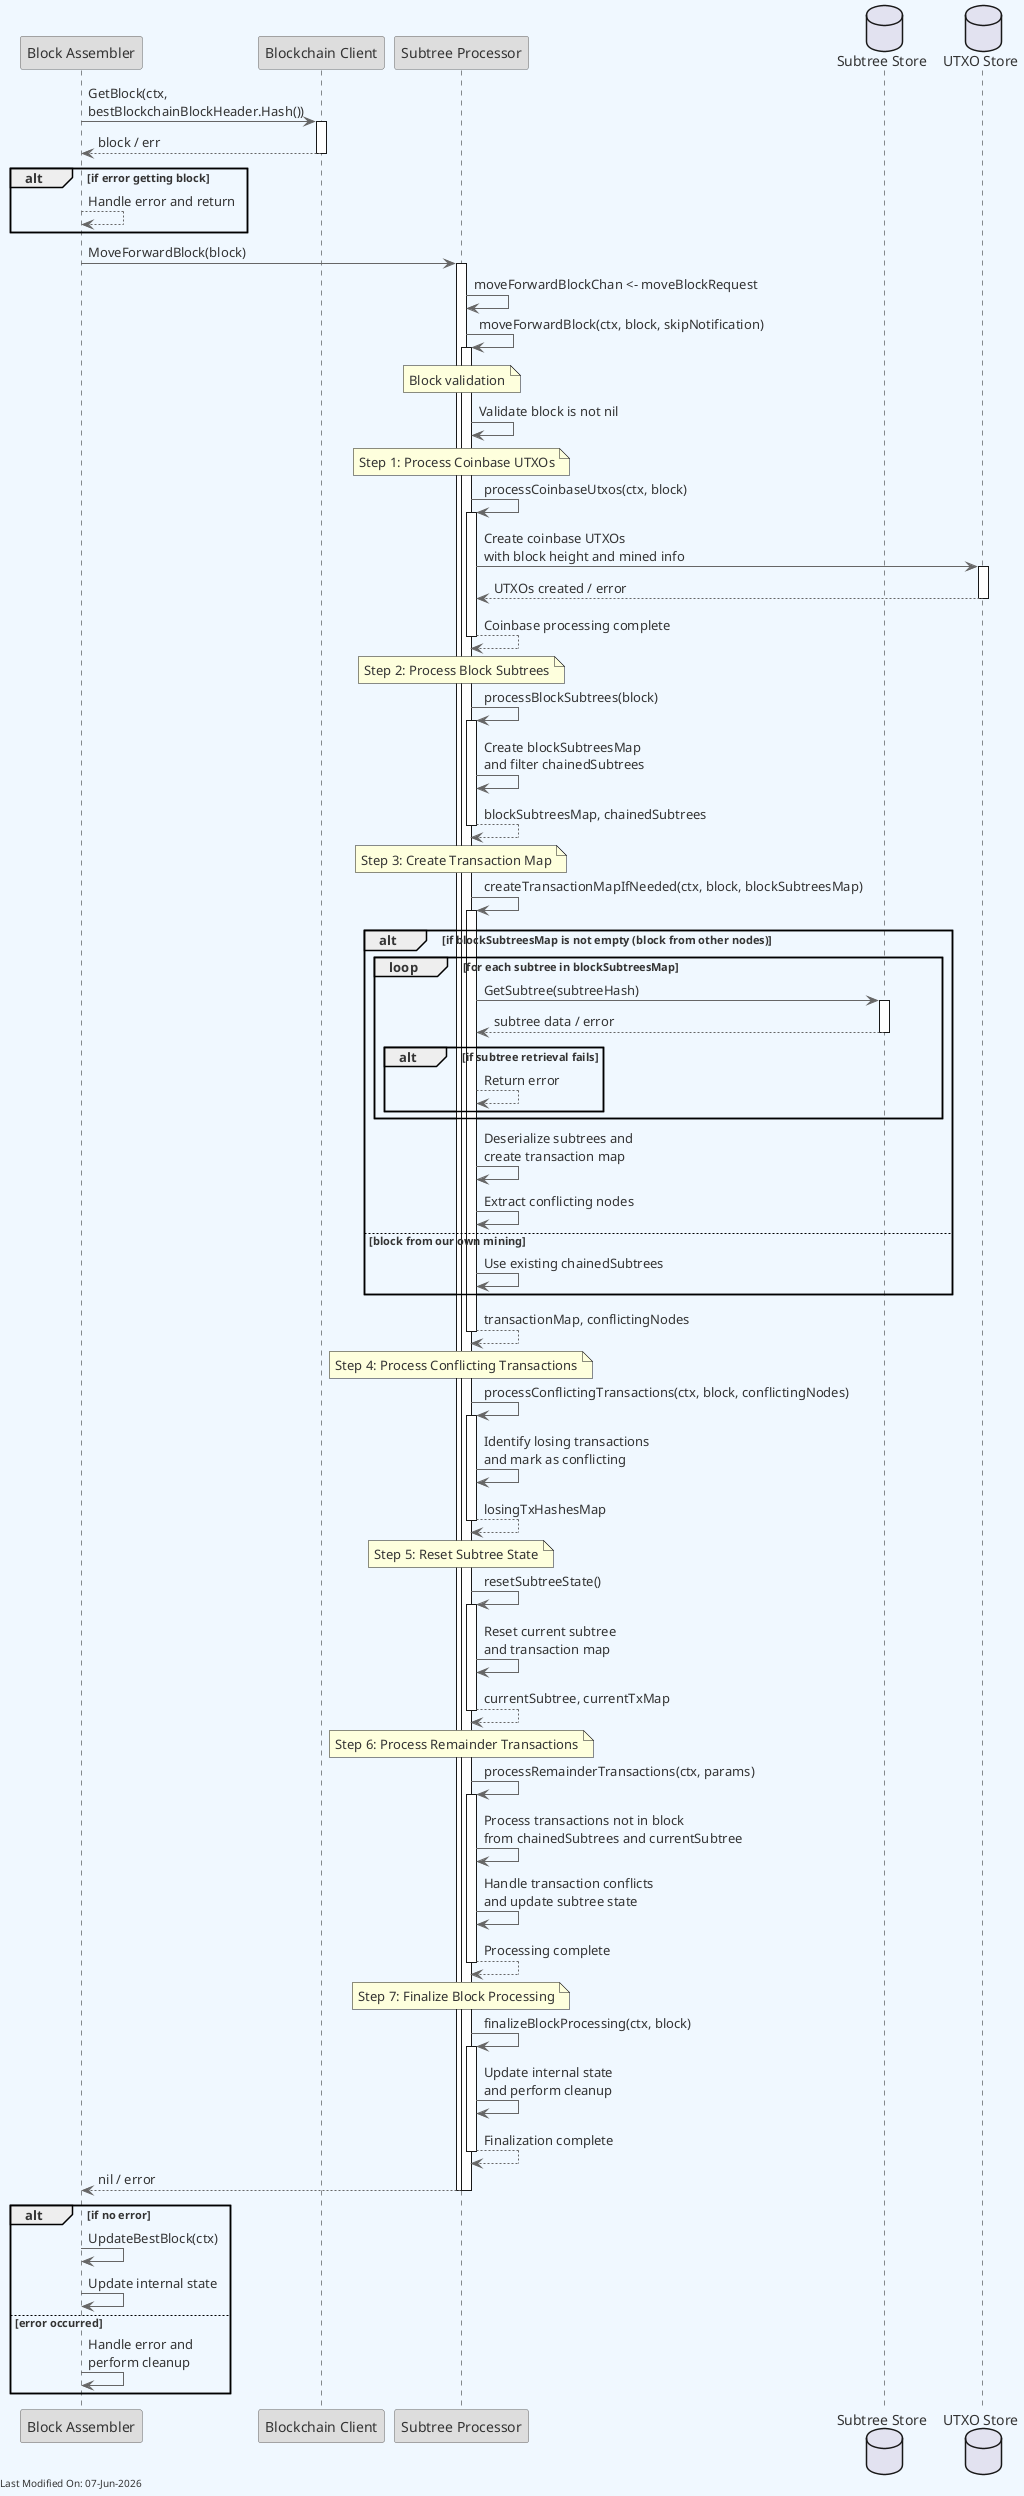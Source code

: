 @startuml
skinparam backgroundColor #F0F8FF
skinparam defaultFontColor #333333
skinparam arrowColor #666666

' Define borders for all elements
skinparam entity {
  BorderColor #666666
  BackgroundColor #DDDDDD
}

skinparam control {
  BorderColor #666666
  BackgroundColor #DDDDDD
}

skinparam participant {
  BorderColor #666666
  BackgroundColor #DDDDDD
}

participant "Block Assembler" as BA
participant "Blockchain Client" as BC
participant "Subtree Processor" as STP
database "Subtree Store" as SStore
database "UTXO Store" as UTXOStore

BA -> BC: GetBlock(ctx, \nbestBlockchainBlockHeader.Hash())
activate BC
BC --> BA: block / err
deactivate BC

alt if error getting block
    BA --> BA: Handle error and return
end

BA -> STP: MoveForwardBlock(block)
activate STP

STP -> STP: moveForwardBlockChan <- moveBlockRequest
STP -> STP: moveForwardBlock(ctx, block, skipNotification)
activate STP

note over STP: Block validation
STP -> STP: Validate block is not nil

note over STP: Step 1: Process Coinbase UTXOs
STP -> STP: processCoinbaseUtxos(ctx, block)
activate STP
STP -> UTXOStore: Create coinbase UTXOs\nwith block height and mined info
activate UTXOStore
UTXOStore --> STP: UTXOs created / error
deactivate UTXOStore
STP --> STP: Coinbase processing complete
deactivate STP

note over STP: Step 2: Process Block Subtrees
STP -> STP: processBlockSubtrees(block)
activate STP
STP -> STP: Create blockSubtreesMap\nand filter chainedSubtrees
STP --> STP: blockSubtreesMap, chainedSubtrees
deactivate STP

note over STP: Step 3: Create Transaction Map
STP -> STP: createTransactionMapIfNeeded(ctx, block, blockSubtreesMap)
activate STP

alt if blockSubtreesMap is not empty (block from other nodes)
    loop for each subtree in blockSubtreesMap
        STP -> SStore: GetSubtree(subtreeHash)
        activate SStore
        SStore --> STP: subtree data / error
        deactivate SStore

        alt if subtree retrieval fails
            STP --> STP: Return error
        end
    end

    STP -> STP: Deserialize subtrees and\ncreate transaction map
    STP -> STP: Extract conflicting nodes
else block from our own mining
    STP -> STP: Use existing chainedSubtrees
end

STP --> STP: transactionMap, conflictingNodes
deactivate STP

note over STP: Step 4: Process Conflicting Transactions
STP -> STP: processConflictingTransactions(ctx, block, conflictingNodes)
activate STP
STP -> STP: Identify losing transactions\nand mark as conflicting
STP --> STP: losingTxHashesMap
deactivate STP

note over STP: Step 5: Reset Subtree State
STP -> STP: resetSubtreeState()
activate STP
STP -> STP: Reset current subtree\nand transaction map
STP --> STP: currentSubtree, currentTxMap
deactivate STP

note over STP: Step 6: Process Remainder Transactions
STP -> STP: processRemainderTransactions(ctx, params)
activate STP
STP -> STP: Process transactions not in block\nfrom chainedSubtrees and currentSubtree
STP -> STP: Handle transaction conflicts\nand update subtree state
STP --> STP: Processing complete
deactivate STP

note over STP: Step 7: Finalize Block Processing
STP -> STP: finalizeBlockProcessing(ctx, block)
activate STP
STP -> STP: Update internal state\nand perform cleanup
STP --> STP: Finalization complete
deactivate STP

STP --> BA: nil / error
deactivate STP
deactivate STP

alt if no error
    BA -> BA: UpdateBestBlock(ctx)
    BA -> BA: Update internal state
else error occurred
    BA -> BA: Handle error and\nperform cleanup
end

left footer Last Modified On: %date("dd-MMM-yyyy")

@enduml
